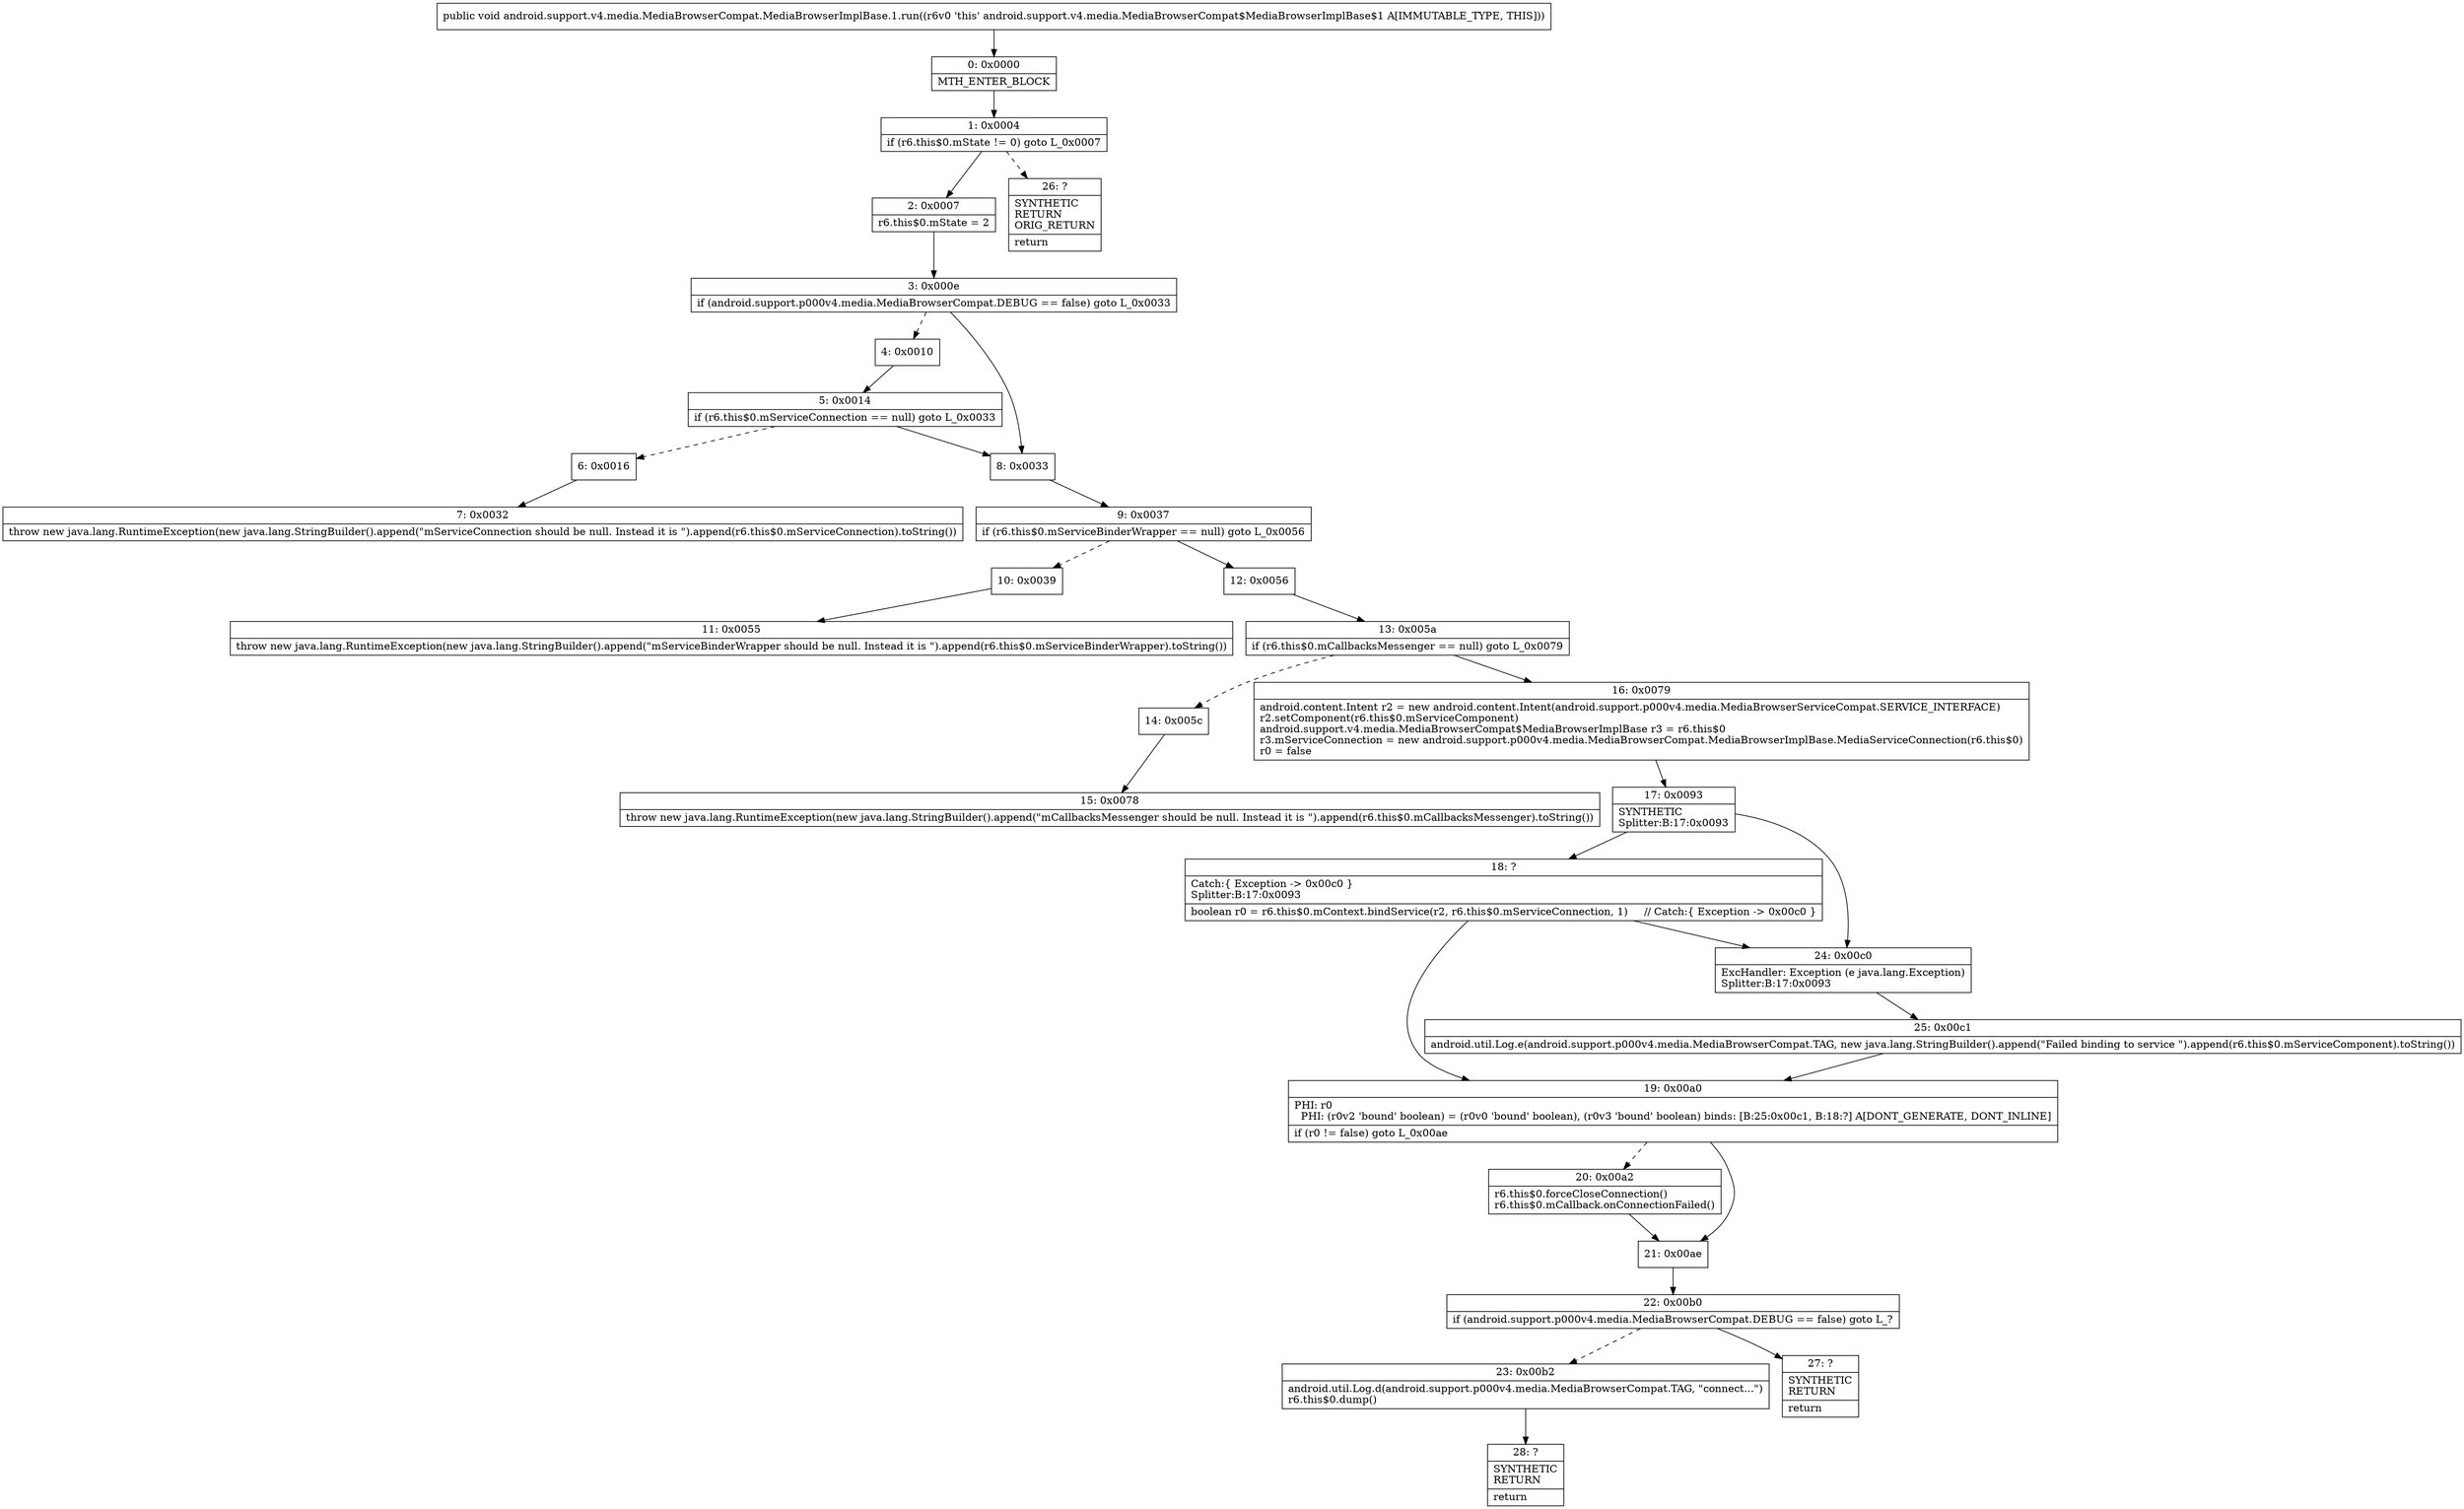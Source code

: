digraph "CFG forandroid.support.v4.media.MediaBrowserCompat.MediaBrowserImplBase.1.run()V" {
Node_0 [shape=record,label="{0\:\ 0x0000|MTH_ENTER_BLOCK\l}"];
Node_1 [shape=record,label="{1\:\ 0x0004|if (r6.this$0.mState != 0) goto L_0x0007\l}"];
Node_2 [shape=record,label="{2\:\ 0x0007|r6.this$0.mState = 2\l}"];
Node_3 [shape=record,label="{3\:\ 0x000e|if (android.support.p000v4.media.MediaBrowserCompat.DEBUG == false) goto L_0x0033\l}"];
Node_4 [shape=record,label="{4\:\ 0x0010}"];
Node_5 [shape=record,label="{5\:\ 0x0014|if (r6.this$0.mServiceConnection == null) goto L_0x0033\l}"];
Node_6 [shape=record,label="{6\:\ 0x0016}"];
Node_7 [shape=record,label="{7\:\ 0x0032|throw new java.lang.RuntimeException(new java.lang.StringBuilder().append(\"mServiceConnection should be null. Instead it is \").append(r6.this$0.mServiceConnection).toString())\l}"];
Node_8 [shape=record,label="{8\:\ 0x0033}"];
Node_9 [shape=record,label="{9\:\ 0x0037|if (r6.this$0.mServiceBinderWrapper == null) goto L_0x0056\l}"];
Node_10 [shape=record,label="{10\:\ 0x0039}"];
Node_11 [shape=record,label="{11\:\ 0x0055|throw new java.lang.RuntimeException(new java.lang.StringBuilder().append(\"mServiceBinderWrapper should be null. Instead it is \").append(r6.this$0.mServiceBinderWrapper).toString())\l}"];
Node_12 [shape=record,label="{12\:\ 0x0056}"];
Node_13 [shape=record,label="{13\:\ 0x005a|if (r6.this$0.mCallbacksMessenger == null) goto L_0x0079\l}"];
Node_14 [shape=record,label="{14\:\ 0x005c}"];
Node_15 [shape=record,label="{15\:\ 0x0078|throw new java.lang.RuntimeException(new java.lang.StringBuilder().append(\"mCallbacksMessenger should be null. Instead it is \").append(r6.this$0.mCallbacksMessenger).toString())\l}"];
Node_16 [shape=record,label="{16\:\ 0x0079|android.content.Intent r2 = new android.content.Intent(android.support.p000v4.media.MediaBrowserServiceCompat.SERVICE_INTERFACE)\lr2.setComponent(r6.this$0.mServiceComponent)\landroid.support.v4.media.MediaBrowserCompat$MediaBrowserImplBase r3 = r6.this$0\lr3.mServiceConnection = new android.support.p000v4.media.MediaBrowserCompat.MediaBrowserImplBase.MediaServiceConnection(r6.this$0)\lr0 = false\l}"];
Node_17 [shape=record,label="{17\:\ 0x0093|SYNTHETIC\lSplitter:B:17:0x0093\l}"];
Node_18 [shape=record,label="{18\:\ ?|Catch:\{ Exception \-\> 0x00c0 \}\lSplitter:B:17:0x0093\l|boolean r0 = r6.this$0.mContext.bindService(r2, r6.this$0.mServiceConnection, 1)     \/\/ Catch:\{ Exception \-\> 0x00c0 \}\l}"];
Node_19 [shape=record,label="{19\:\ 0x00a0|PHI: r0 \l  PHI: (r0v2 'bound' boolean) = (r0v0 'bound' boolean), (r0v3 'bound' boolean) binds: [B:25:0x00c1, B:18:?] A[DONT_GENERATE, DONT_INLINE]\l|if (r0 != false) goto L_0x00ae\l}"];
Node_20 [shape=record,label="{20\:\ 0x00a2|r6.this$0.forceCloseConnection()\lr6.this$0.mCallback.onConnectionFailed()\l}"];
Node_21 [shape=record,label="{21\:\ 0x00ae}"];
Node_22 [shape=record,label="{22\:\ 0x00b0|if (android.support.p000v4.media.MediaBrowserCompat.DEBUG == false) goto L_?\l}"];
Node_23 [shape=record,label="{23\:\ 0x00b2|android.util.Log.d(android.support.p000v4.media.MediaBrowserCompat.TAG, \"connect...\")\lr6.this$0.dump()\l}"];
Node_24 [shape=record,label="{24\:\ 0x00c0|ExcHandler: Exception (e java.lang.Exception)\lSplitter:B:17:0x0093\l}"];
Node_25 [shape=record,label="{25\:\ 0x00c1|android.util.Log.e(android.support.p000v4.media.MediaBrowserCompat.TAG, new java.lang.StringBuilder().append(\"Failed binding to service \").append(r6.this$0.mServiceComponent).toString())\l}"];
Node_26 [shape=record,label="{26\:\ ?|SYNTHETIC\lRETURN\lORIG_RETURN\l|return\l}"];
Node_27 [shape=record,label="{27\:\ ?|SYNTHETIC\lRETURN\l|return\l}"];
Node_28 [shape=record,label="{28\:\ ?|SYNTHETIC\lRETURN\l|return\l}"];
MethodNode[shape=record,label="{public void android.support.v4.media.MediaBrowserCompat.MediaBrowserImplBase.1.run((r6v0 'this' android.support.v4.media.MediaBrowserCompat$MediaBrowserImplBase$1 A[IMMUTABLE_TYPE, THIS])) }"];
MethodNode -> Node_0;
Node_0 -> Node_1;
Node_1 -> Node_2;
Node_1 -> Node_26[style=dashed];
Node_2 -> Node_3;
Node_3 -> Node_4[style=dashed];
Node_3 -> Node_8;
Node_4 -> Node_5;
Node_5 -> Node_6[style=dashed];
Node_5 -> Node_8;
Node_6 -> Node_7;
Node_8 -> Node_9;
Node_9 -> Node_10[style=dashed];
Node_9 -> Node_12;
Node_10 -> Node_11;
Node_12 -> Node_13;
Node_13 -> Node_14[style=dashed];
Node_13 -> Node_16;
Node_14 -> Node_15;
Node_16 -> Node_17;
Node_17 -> Node_18;
Node_17 -> Node_24;
Node_18 -> Node_24;
Node_18 -> Node_19;
Node_19 -> Node_20[style=dashed];
Node_19 -> Node_21;
Node_20 -> Node_21;
Node_21 -> Node_22;
Node_22 -> Node_23[style=dashed];
Node_22 -> Node_27;
Node_23 -> Node_28;
Node_24 -> Node_25;
Node_25 -> Node_19;
}

